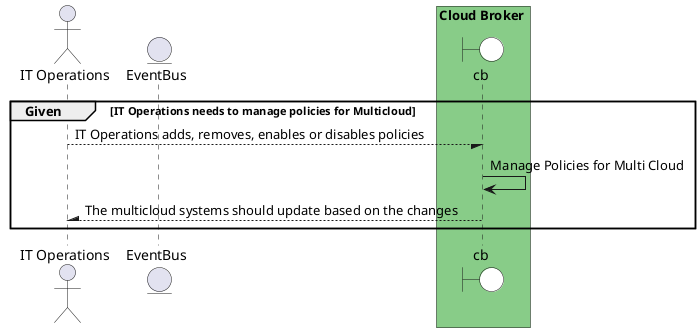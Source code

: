 @startuml


actor "IT Operations"


entity EventBus

box Cloud Broker #88cc88
    boundary cb #white
end box


group Given [IT Operations needs to manage policies for Multicloud]

"IT Operations" --/ cb: IT Operations adds, removes, enables or disables policies
"cb" -> cb: Manage Policies for Multi Cloud



"IT Operations" /-- cb: The multicloud systems should update based on the changes


end

@enduml
